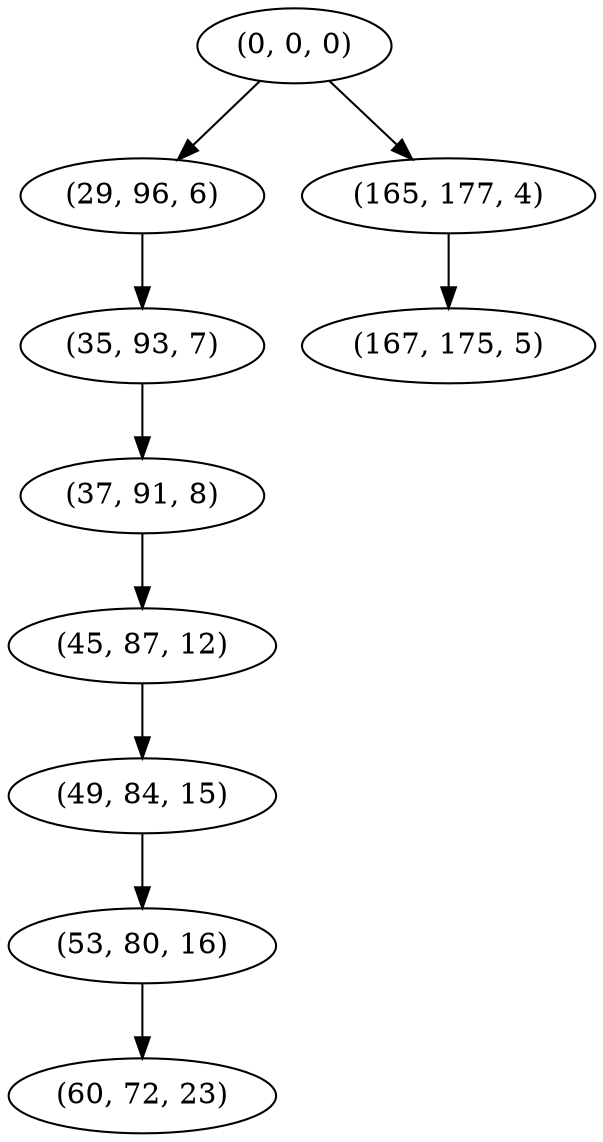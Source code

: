 digraph tree {
    "(0, 0, 0)";
    "(29, 96, 6)";
    "(35, 93, 7)";
    "(37, 91, 8)";
    "(45, 87, 12)";
    "(49, 84, 15)";
    "(53, 80, 16)";
    "(60, 72, 23)";
    "(165, 177, 4)";
    "(167, 175, 5)";
    "(0, 0, 0)" -> "(29, 96, 6)";
    "(0, 0, 0)" -> "(165, 177, 4)";
    "(29, 96, 6)" -> "(35, 93, 7)";
    "(35, 93, 7)" -> "(37, 91, 8)";
    "(37, 91, 8)" -> "(45, 87, 12)";
    "(45, 87, 12)" -> "(49, 84, 15)";
    "(49, 84, 15)" -> "(53, 80, 16)";
    "(53, 80, 16)" -> "(60, 72, 23)";
    "(165, 177, 4)" -> "(167, 175, 5)";
}
